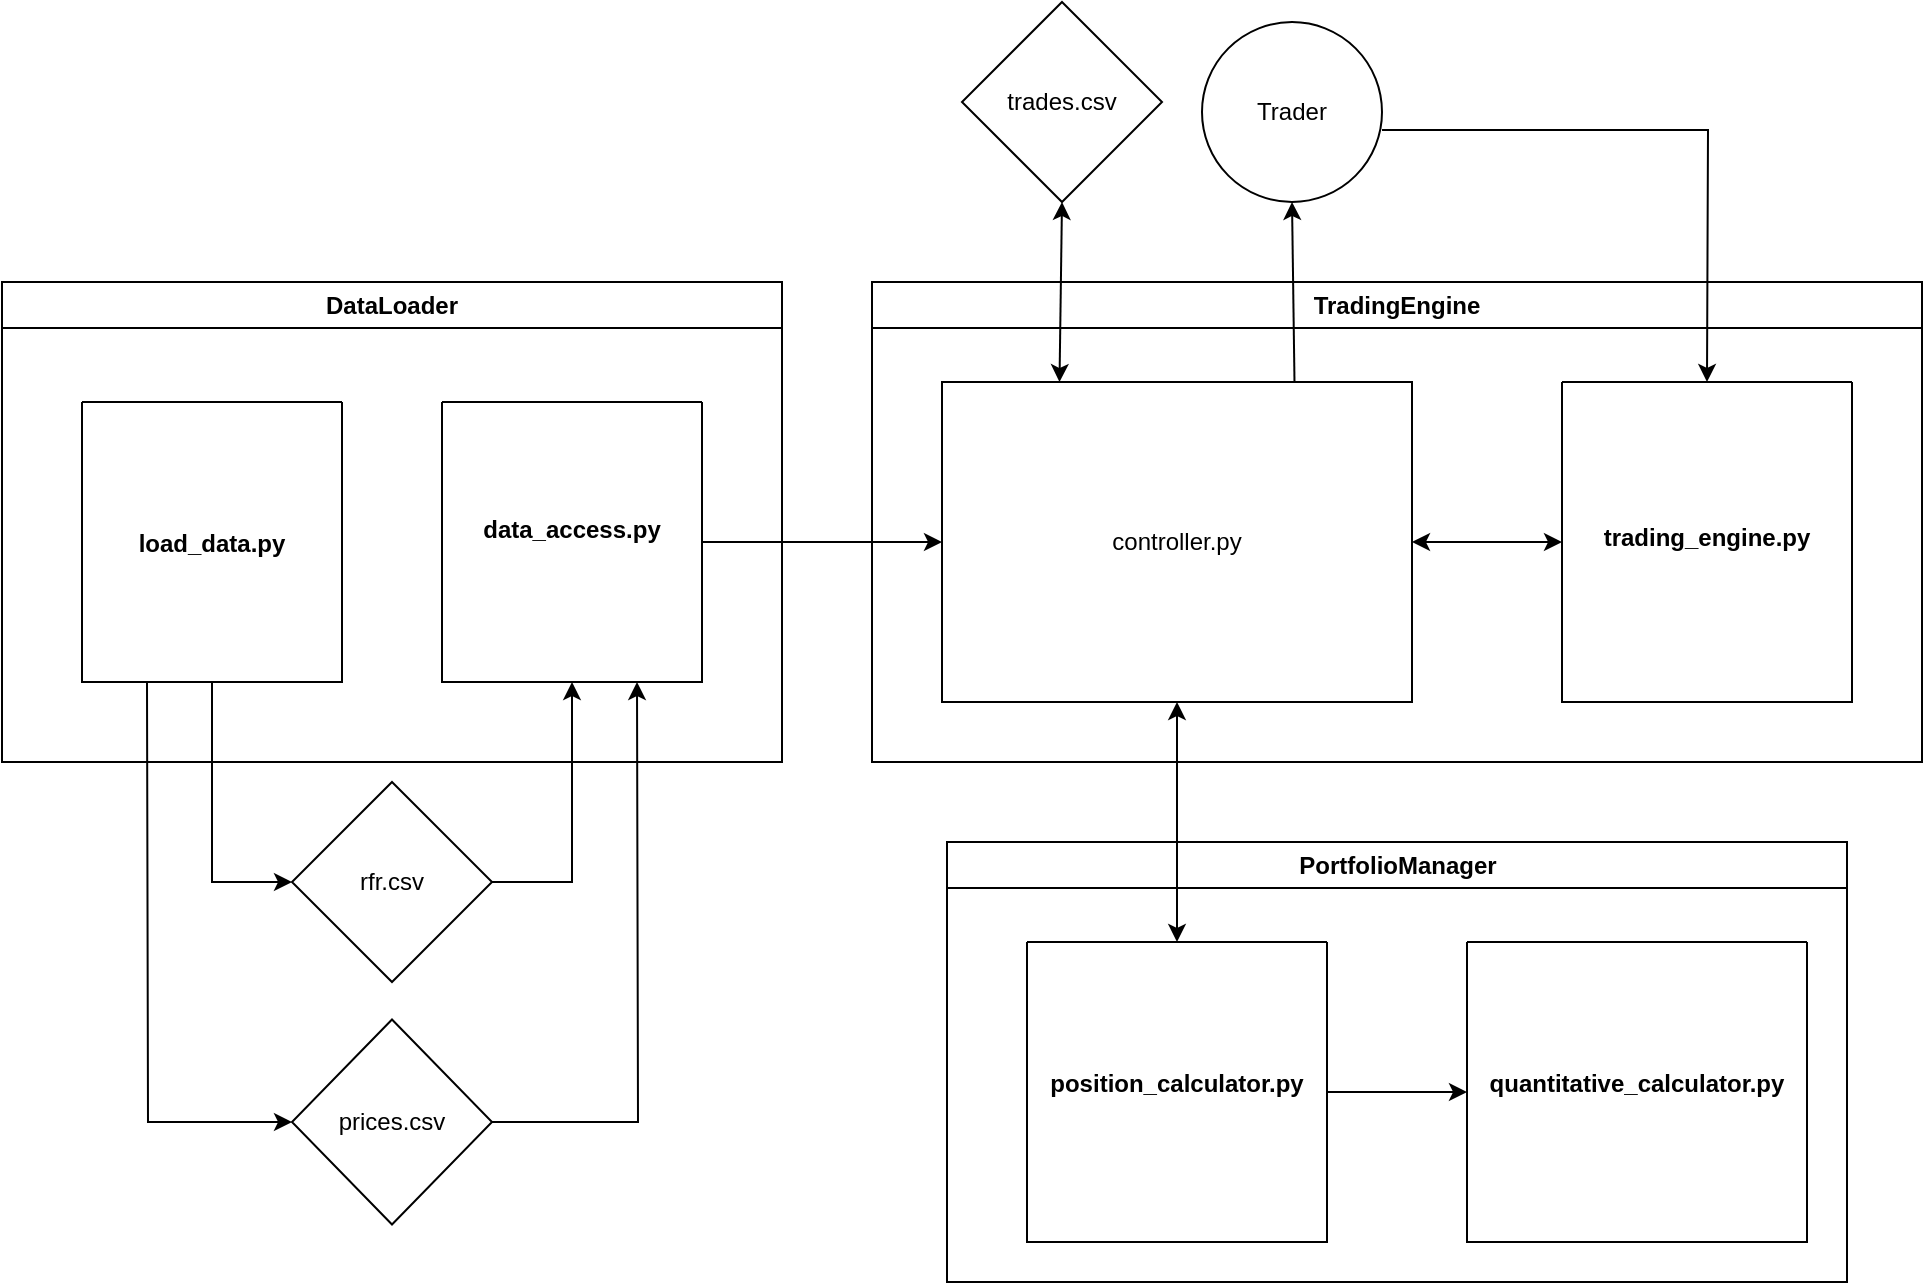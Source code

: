 <mxfile version="21.6.1" type="github">
  <diagram name="Page-1" id="p1_BO4_6C53-m-4waUHZ">
    <mxGraphModel dx="1434" dy="796" grid="1" gridSize="10" guides="1" tooltips="1" connect="1" arrows="1" fold="1" page="1" pageScale="1" pageWidth="850" pageHeight="1100" math="0" shadow="0">
      <root>
        <mxCell id="0" />
        <mxCell id="1" parent="0" />
        <mxCell id="VyKBuyyWBRmMPZ-tObt2-19" value="TradingEngine" style="swimlane;whiteSpace=wrap;html=1;" parent="1" vertex="1">
          <mxGeometry x="575" y="310" width="525" height="240" as="geometry" />
        </mxCell>
        <mxCell id="VyKBuyyWBRmMPZ-tObt2-18" value="controller.py" style="rounded=0;whiteSpace=wrap;html=1;" parent="VyKBuyyWBRmMPZ-tObt2-19" vertex="1">
          <mxGeometry x="35" y="50" width="235" height="160" as="geometry" />
        </mxCell>
        <mxCell id="VyKBuyyWBRmMPZ-tObt2-25" value="&#xa;&#xa;&#xa;&#xa;&#xa;&#xa;&#xa;&#xa;&#xa;&#xa;&#xa;trading_engine.py" style="swimlane;startSize=0;" parent="VyKBuyyWBRmMPZ-tObt2-19" vertex="1">
          <mxGeometry x="345" y="50" width="145" height="160" as="geometry" />
        </mxCell>
        <mxCell id="VyKBuyyWBRmMPZ-tObt2-27" value="" style="endArrow=classic;startArrow=classic;html=1;rounded=0;exitX=1;exitY=0.5;exitDx=0;exitDy=0;entryX=0;entryY=0.5;entryDx=0;entryDy=0;" parent="VyKBuyyWBRmMPZ-tObt2-19" source="VyKBuyyWBRmMPZ-tObt2-18" target="VyKBuyyWBRmMPZ-tObt2-25" edge="1">
          <mxGeometry width="50" height="50" relative="1" as="geometry">
            <mxPoint x="-210" y="290" as="sourcePoint" />
            <mxPoint x="-160" y="240" as="targetPoint" />
          </mxGeometry>
        </mxCell>
        <mxCell id="VyKBuyyWBRmMPZ-tObt2-20" value="DataLoader" style="swimlane;whiteSpace=wrap;html=1;" parent="1" vertex="1">
          <mxGeometry x="140" y="310" width="390" height="240" as="geometry" />
        </mxCell>
        <mxCell id="VyKBuyyWBRmMPZ-tObt2-22" value="&#xa;&#xa;&#xa;&#xa;&#xa;&#xa;&#xa;&#xa;&#xa;&#xa;load_data.py" style="swimlane;startSize=0;" parent="VyKBuyyWBRmMPZ-tObt2-20" vertex="1">
          <mxGeometry x="40" y="60" width="130" height="140" as="geometry" />
        </mxCell>
        <mxCell id="yubQsmbWFmRafekZ4aJN-21" value="&#xa;&#xa;&#xa;&#xa;&#xa;&#xa;&#xa;&#xa;&#xa;data_access.py" style="swimlane;startSize=0;" parent="VyKBuyyWBRmMPZ-tObt2-20" vertex="1">
          <mxGeometry x="220" y="60" width="130" height="140" as="geometry" />
        </mxCell>
        <mxCell id="VyKBuyyWBRmMPZ-tObt2-24" value="" style="endArrow=classic;html=1;rounded=0;exitX=0.25;exitY=1;exitDx=0;exitDy=0;entryX=0;entryY=0.5;entryDx=0;entryDy=0;" parent="1" source="VyKBuyyWBRmMPZ-tObt2-22" target="yubQsmbWFmRafekZ4aJN-15" edge="1">
          <mxGeometry width="50" height="50" relative="1" as="geometry">
            <mxPoint x="400" y="610" as="sourcePoint" />
            <mxPoint x="213" y="610" as="targetPoint" />
            <Array as="points">
              <mxPoint x="213" y="730" />
            </Array>
          </mxGeometry>
        </mxCell>
        <mxCell id="VyKBuyyWBRmMPZ-tObt2-31" value="" style="endArrow=classic;startArrow=classic;html=1;rounded=0;exitX=0.25;exitY=0;exitDx=0;exitDy=0;entryX=0.5;entryY=1;entryDx=0;entryDy=0;entryPerimeter=0;" parent="1" source="VyKBuyyWBRmMPZ-tObt2-18" target="yubQsmbWFmRafekZ4aJN-26" edge="1">
          <mxGeometry width="50" height="50" relative="1" as="geometry">
            <mxPoint x="400" y="610" as="sourcePoint" />
            <mxPoint x="670" y="270" as="targetPoint" />
          </mxGeometry>
        </mxCell>
        <mxCell id="VyKBuyyWBRmMPZ-tObt2-32" value="PortfolioManager" style="swimlane;whiteSpace=wrap;html=1;" parent="1" vertex="1">
          <mxGeometry x="612.5" y="590" width="450" height="220" as="geometry" />
        </mxCell>
        <mxCell id="VyKBuyyWBRmMPZ-tObt2-34" value="&#xa;&#xa;&#xa;&#xa;&#xa;&#xa;&#xa;&#xa;&#xa;&#xa;quantitative_calculator.py" style="swimlane;startSize=0;" parent="VyKBuyyWBRmMPZ-tObt2-32" vertex="1">
          <mxGeometry x="260" y="50" width="170" height="150" as="geometry" />
        </mxCell>
        <mxCell id="VyKBuyyWBRmMPZ-tObt2-35" value="&#xa;&#xa;&#xa;&#xa;&#xa;&#xa;&#xa;&#xa;&#xa;&#xa;position_calculator.py" style="swimlane;startSize=0;" parent="VyKBuyyWBRmMPZ-tObt2-32" vertex="1">
          <mxGeometry x="40" y="50" width="150" height="150" as="geometry" />
        </mxCell>
        <mxCell id="VyKBuyyWBRmMPZ-tObt2-37" value="" style="endArrow=classic;html=1;rounded=0;exitX=1;exitY=0.5;exitDx=0;exitDy=0;entryX=0;entryY=0.5;entryDx=0;entryDy=0;" parent="VyKBuyyWBRmMPZ-tObt2-32" source="VyKBuyyWBRmMPZ-tObt2-35" target="VyKBuyyWBRmMPZ-tObt2-34" edge="1">
          <mxGeometry width="50" height="50" relative="1" as="geometry">
            <mxPoint x="-220" y="-20" as="sourcePoint" />
            <mxPoint x="-170" y="-70" as="targetPoint" />
          </mxGeometry>
        </mxCell>
        <mxCell id="VyKBuyyWBRmMPZ-tObt2-36" value="" style="endArrow=classic;startArrow=classic;html=1;rounded=0;exitX=0.5;exitY=0;exitDx=0;exitDy=0;entryX=0.5;entryY=1;entryDx=0;entryDy=0;" parent="1" source="VyKBuyyWBRmMPZ-tObt2-35" target="VyKBuyyWBRmMPZ-tObt2-18" edge="1">
          <mxGeometry width="50" height="50" relative="1" as="geometry">
            <mxPoint x="400" y="610" as="sourcePoint" />
            <mxPoint x="740" y="540" as="targetPoint" />
          </mxGeometry>
        </mxCell>
        <mxCell id="yubQsmbWFmRafekZ4aJN-2" value="Trader" style="ellipse;whiteSpace=wrap;html=1;aspect=fixed;" parent="1" vertex="1">
          <mxGeometry x="740" y="180" width="90" height="90" as="geometry" />
        </mxCell>
        <mxCell id="yubQsmbWFmRafekZ4aJN-4" value="" style="endArrow=classic;html=1;rounded=0;entryX=0.5;entryY=1;entryDx=0;entryDy=0;exitX=0.75;exitY=0;exitDx=0;exitDy=0;" parent="1" source="VyKBuyyWBRmMPZ-tObt2-18" target="yubQsmbWFmRafekZ4aJN-2" edge="1">
          <mxGeometry width="50" height="50" relative="1" as="geometry">
            <mxPoint x="700" y="530" as="sourcePoint" />
            <mxPoint x="750" y="480" as="targetPoint" />
          </mxGeometry>
        </mxCell>
        <mxCell id="yubQsmbWFmRafekZ4aJN-5" value="" style="endArrow=classic;html=1;rounded=0;exitX=1;exitY=0.6;exitDx=0;exitDy=0;exitPerimeter=0;entryX=0.5;entryY=0;entryDx=0;entryDy=0;" parent="1" source="yubQsmbWFmRafekZ4aJN-2" target="VyKBuyyWBRmMPZ-tObt2-25" edge="1">
          <mxGeometry width="50" height="50" relative="1" as="geometry">
            <mxPoint x="700" y="530" as="sourcePoint" />
            <mxPoint x="750" y="480" as="targetPoint" />
            <Array as="points">
              <mxPoint x="993" y="234" />
            </Array>
          </mxGeometry>
        </mxCell>
        <mxCell id="yubQsmbWFmRafekZ4aJN-15" value="prices.csv" style="rhombus;whiteSpace=wrap;html=1;" parent="1" vertex="1">
          <mxGeometry x="285" y="678.75" width="100" height="102.5" as="geometry" />
        </mxCell>
        <mxCell id="yubQsmbWFmRafekZ4aJN-17" value="" style="endArrow=classic;html=1;rounded=0;exitX=0.5;exitY=1;exitDx=0;exitDy=0;entryX=0;entryY=0.5;entryDx=0;entryDy=0;" parent="1" source="VyKBuyyWBRmMPZ-tObt2-22" target="yubQsmbWFmRafekZ4aJN-19" edge="1">
          <mxGeometry width="50" height="50" relative="1" as="geometry">
            <mxPoint x="700" y="530" as="sourcePoint" />
            <mxPoint x="267.5" y="610" as="targetPoint" />
            <Array as="points">
              <mxPoint x="245" y="610" />
            </Array>
          </mxGeometry>
        </mxCell>
        <mxCell id="yubQsmbWFmRafekZ4aJN-19" value="rfr.csv" style="rhombus;whiteSpace=wrap;html=1;" parent="1" vertex="1">
          <mxGeometry x="285" y="560" width="100" height="100" as="geometry" />
        </mxCell>
        <mxCell id="yubQsmbWFmRafekZ4aJN-22" value="" style="endArrow=classic;html=1;rounded=0;exitX=1;exitY=0.5;exitDx=0;exitDy=0;entryX=0.5;entryY=1;entryDx=0;entryDy=0;" parent="1" source="yubQsmbWFmRafekZ4aJN-19" target="yubQsmbWFmRafekZ4aJN-21" edge="1">
          <mxGeometry width="50" height="50" relative="1" as="geometry">
            <mxPoint x="700" y="530" as="sourcePoint" />
            <mxPoint x="750" y="480" as="targetPoint" />
            <Array as="points">
              <mxPoint x="425" y="610" />
            </Array>
          </mxGeometry>
        </mxCell>
        <mxCell id="yubQsmbWFmRafekZ4aJN-23" value="" style="endArrow=classic;html=1;rounded=0;exitX=1;exitY=0.5;exitDx=0;exitDy=0;entryX=0.75;entryY=1;entryDx=0;entryDy=0;" parent="1" source="yubQsmbWFmRafekZ4aJN-15" target="yubQsmbWFmRafekZ4aJN-21" edge="1">
          <mxGeometry width="50" height="50" relative="1" as="geometry">
            <mxPoint x="700" y="530" as="sourcePoint" />
            <mxPoint x="750" y="480" as="targetPoint" />
            <Array as="points">
              <mxPoint x="458" y="730" />
            </Array>
          </mxGeometry>
        </mxCell>
        <mxCell id="yubQsmbWFmRafekZ4aJN-25" value="" style="endArrow=classic;html=1;rounded=0;exitX=1;exitY=0.5;exitDx=0;exitDy=0;entryX=0;entryY=0.5;entryDx=0;entryDy=0;" parent="1" source="yubQsmbWFmRafekZ4aJN-21" target="VyKBuyyWBRmMPZ-tObt2-18" edge="1">
          <mxGeometry width="50" height="50" relative="1" as="geometry">
            <mxPoint x="700" y="530" as="sourcePoint" />
            <mxPoint x="750" y="480" as="targetPoint" />
          </mxGeometry>
        </mxCell>
        <mxCell id="yubQsmbWFmRafekZ4aJN-26" value="trades.csv" style="rhombus;whiteSpace=wrap;html=1;" parent="1" vertex="1">
          <mxGeometry x="620" y="170" width="100" height="100" as="geometry" />
        </mxCell>
      </root>
    </mxGraphModel>
  </diagram>
</mxfile>

